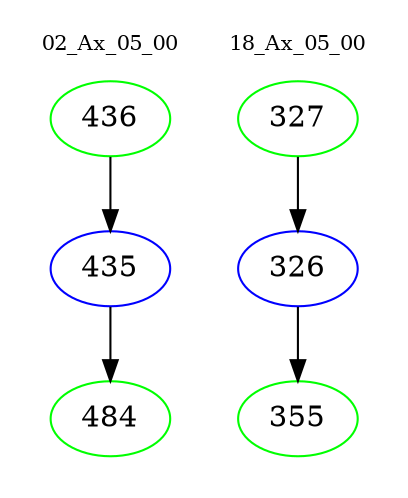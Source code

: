 digraph{
subgraph cluster_0 {
color = white
label = "02_Ax_05_00";
fontsize=10;
T0_436 [label="436", color="green"]
T0_436 -> T0_435 [color="black"]
T0_435 [label="435", color="blue"]
T0_435 -> T0_484 [color="black"]
T0_484 [label="484", color="green"]
}
subgraph cluster_1 {
color = white
label = "18_Ax_05_00";
fontsize=10;
T1_327 [label="327", color="green"]
T1_327 -> T1_326 [color="black"]
T1_326 [label="326", color="blue"]
T1_326 -> T1_355 [color="black"]
T1_355 [label="355", color="green"]
}
}
